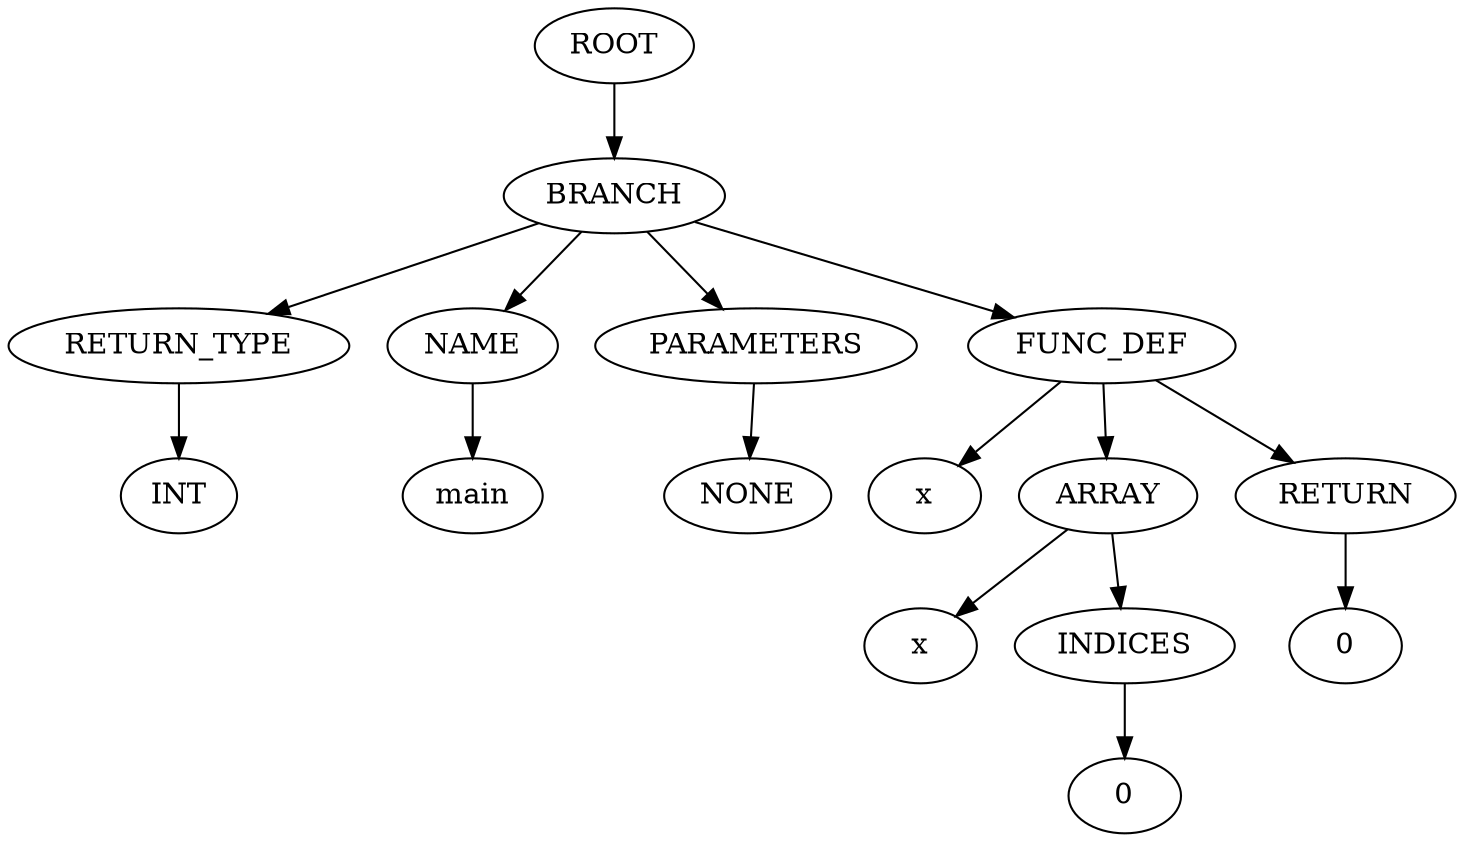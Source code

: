 strict digraph G{
l11[label = "BRANCH"]
"ROOT"->"l11"
l1131[label = "RETURN_TYPE"]
l11311[label = "NAME"]
l113111[label = "PARAMETERS"]
l1131111[label = "FUNC_DEF"]
"l11"->"l1131"
l113111131[label = "INT"]
"l1131"->l113111131
"l11"->"l11311"
l1131111331[label = "main"]
"l11311"->l1131111331
"l11"->"l113111"
l11311113331[label = "NONE"]
"l113111"->l11311113331
"l11"->"l1131111"
l113111133331[label = "x"]
l1131111333311[label = "ARRAY"]
l11311113333111[label = "RETURN"]
"l1131111"->l113111133331
"l1131111"->"l1131111333311"
l11311113333111331[label = "x"]
l113111133331113311[label = "INDICES"]
"l1131111333311"->l11311113333111331
"l1131111333311"->"l113111133331113311"
l113111133331113311331[label = "0"]
"l113111133331113311"->l113111133331113311331
"l1131111"->"l11311113333111"
l113111133331113331[label = "0"]
"l11311113333111"->l113111133331113331
}
